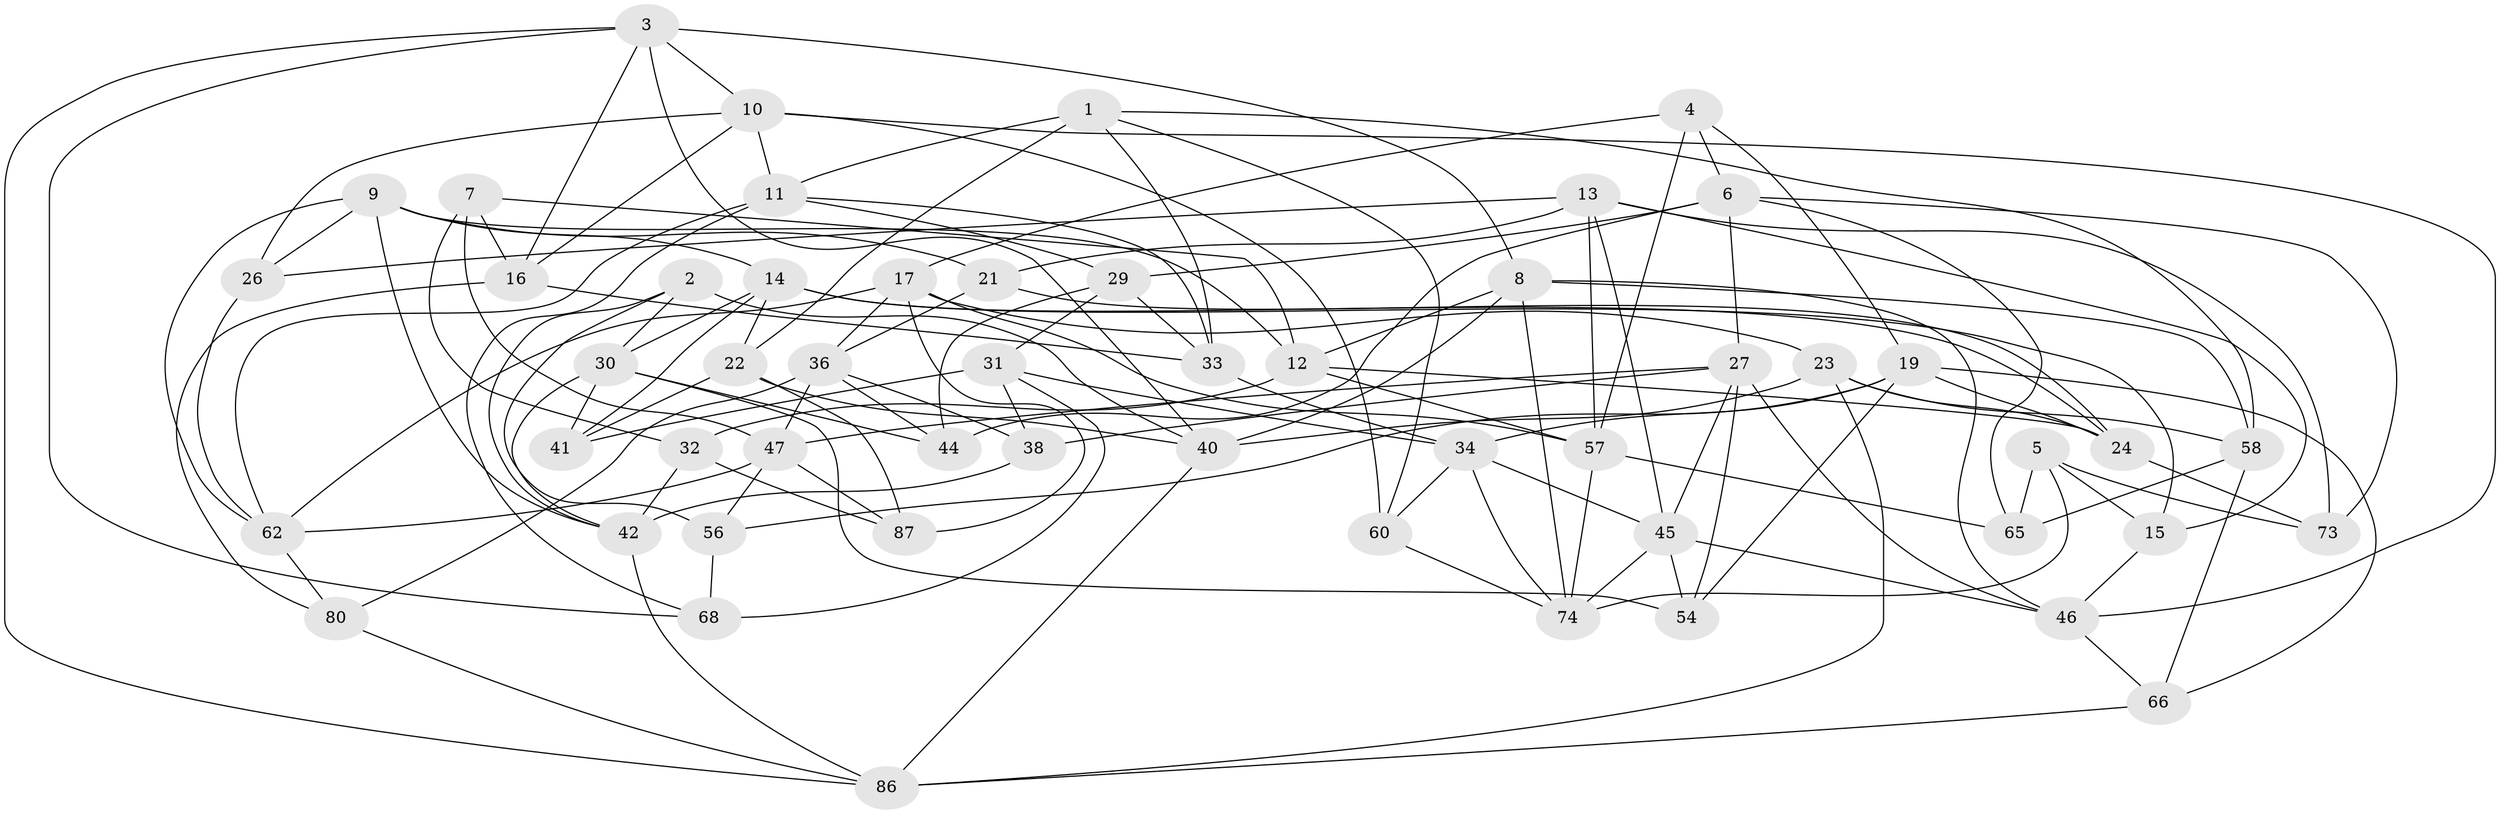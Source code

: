 // Generated by graph-tools (version 1.1) at 2025/52/02/27/25 19:52:33]
// undirected, 53 vertices, 135 edges
graph export_dot {
graph [start="1"]
  node [color=gray90,style=filled];
  1 [super="+18"];
  2;
  3 [super="+52"];
  4;
  5 [super="+53"];
  6 [super="+20"];
  7;
  8 [super="+82"];
  9 [super="+61"];
  10 [super="+28"];
  11 [super="+63"];
  12 [super="+78"];
  13 [super="+48"];
  14 [super="+76"];
  15;
  16 [super="+25"];
  17 [super="+59"];
  19 [super="+55"];
  21;
  22 [super="+77"];
  23 [super="+39"];
  24 [super="+64"];
  26;
  27 [super="+69"];
  29 [super="+37"];
  30 [super="+43"];
  31 [super="+35"];
  32;
  33 [super="+49"];
  34 [super="+85"];
  36 [super="+51"];
  38;
  40 [super="+71"];
  41;
  42 [super="+83"];
  44;
  45 [super="+50"];
  46 [super="+79"];
  47 [super="+72"];
  54;
  56;
  57 [super="+67"];
  58 [super="+70"];
  60;
  62 [super="+84"];
  65 [super="+81"];
  66;
  68;
  73;
  74 [super="+75"];
  80;
  86 [super="+88"];
  87;
  1 -- 58;
  1 -- 22 [weight=2];
  1 -- 60;
  1 -- 11;
  1 -- 33;
  2 -- 42;
  2 -- 56;
  2 -- 30;
  2 -- 40;
  3 -- 40;
  3 -- 68;
  3 -- 8;
  3 -- 16;
  3 -- 10;
  3 -- 86;
  4 -- 19;
  4 -- 6;
  4 -- 57;
  4 -- 17;
  5 -- 74;
  5 -- 65 [weight=3];
  5 -- 73;
  5 -- 15;
  6 -- 27;
  6 -- 73;
  6 -- 44;
  6 -- 65;
  6 -- 29;
  7 -- 12;
  7 -- 32;
  7 -- 16;
  7 -- 47;
  8 -- 74;
  8 -- 58;
  8 -- 40;
  8 -- 12;
  8 -- 46;
  9 -- 14;
  9 -- 62;
  9 -- 26;
  9 -- 21;
  9 -- 12;
  9 -- 42;
  10 -- 46;
  10 -- 26;
  10 -- 11;
  10 -- 16;
  10 -- 60;
  11 -- 33;
  11 -- 68;
  11 -- 29;
  11 -- 62;
  12 -- 24;
  12 -- 57;
  12 -- 32;
  13 -- 57;
  13 -- 21;
  13 -- 15;
  13 -- 73;
  13 -- 26;
  13 -- 45;
  14 -- 15;
  14 -- 22;
  14 -- 24;
  14 -- 41;
  14 -- 30;
  15 -- 46;
  16 -- 80;
  16 -- 33 [weight=2];
  17 -- 36;
  17 -- 87;
  17 -- 57;
  17 -- 62;
  17 -- 23;
  19 -- 66;
  19 -- 24;
  19 -- 56;
  19 -- 34;
  19 -- 54;
  21 -- 24;
  21 -- 36;
  22 -- 41;
  22 -- 40;
  22 -- 87;
  23 -- 58 [weight=2];
  23 -- 40;
  23 -- 24;
  23 -- 86;
  24 -- 73;
  26 -- 62;
  27 -- 54;
  27 -- 47;
  27 -- 46;
  27 -- 45;
  27 -- 38;
  29 -- 44;
  29 -- 33;
  29 -- 31 [weight=2];
  30 -- 44;
  30 -- 54;
  30 -- 41;
  30 -- 42;
  31 -- 68;
  31 -- 41;
  31 -- 38;
  31 -- 34;
  32 -- 87;
  32 -- 42;
  33 -- 34;
  34 -- 60;
  34 -- 45;
  34 -- 74;
  36 -- 38;
  36 -- 80;
  36 -- 44;
  36 -- 47;
  38 -- 42;
  40 -- 86;
  42 -- 86;
  45 -- 54;
  45 -- 74;
  45 -- 46;
  46 -- 66;
  47 -- 87;
  47 -- 56;
  47 -- 62;
  56 -- 68;
  57 -- 74;
  57 -- 65;
  58 -- 66;
  58 -- 65;
  60 -- 74;
  62 -- 80;
  66 -- 86;
  80 -- 86;
}
